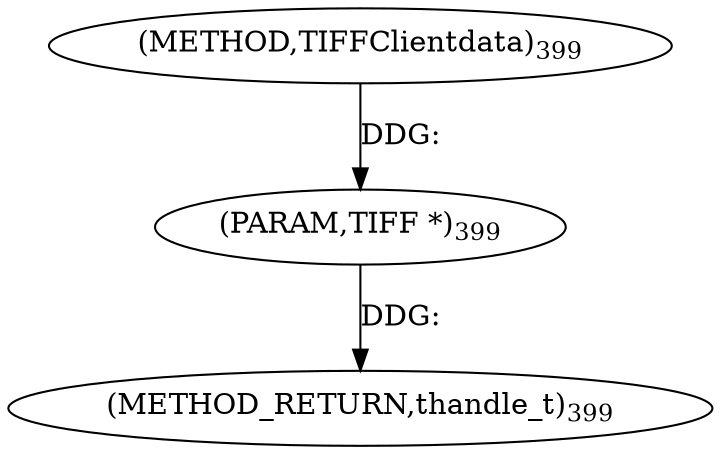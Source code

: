 digraph "TIFFClientdata" {  
"8657" [label = <(METHOD,TIFFClientdata)<SUB>399</SUB>> ]
"8659" [label = <(METHOD_RETURN,thandle_t)<SUB>399</SUB>> ]
"8658" [label = <(PARAM,TIFF *)<SUB>399</SUB>> ]
  "8658" -> "8659"  [ label = "DDG: "] 
  "8657" -> "8658"  [ label = "DDG: "] 
}
